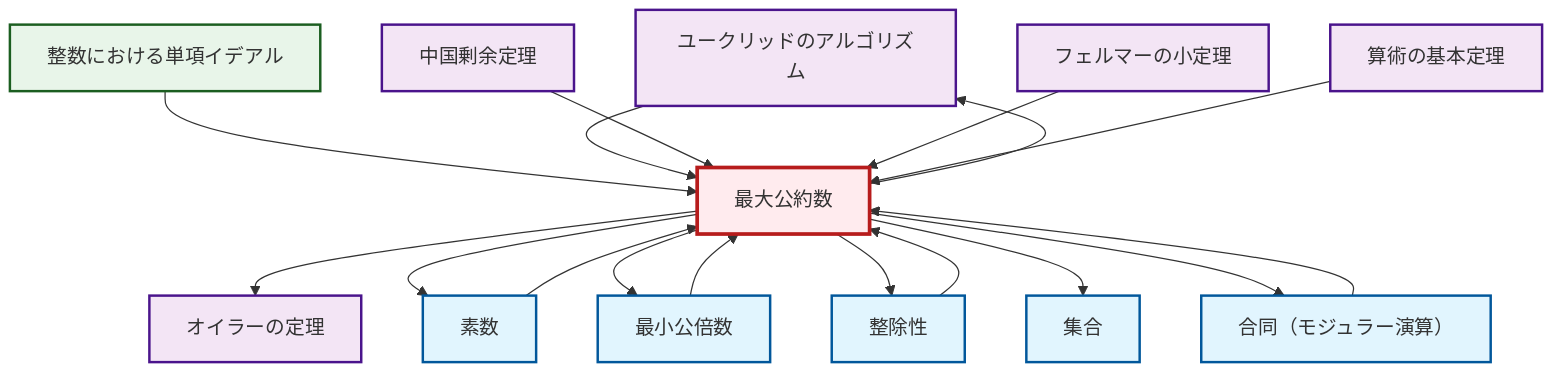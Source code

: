 graph TD
    classDef definition fill:#e1f5fe,stroke:#01579b,stroke-width:2px
    classDef theorem fill:#f3e5f5,stroke:#4a148c,stroke-width:2px
    classDef axiom fill:#fff3e0,stroke:#e65100,stroke-width:2px
    classDef example fill:#e8f5e9,stroke:#1b5e20,stroke-width:2px
    classDef current fill:#ffebee,stroke:#b71c1c,stroke-width:3px
    thm-euclidean-algorithm["ユークリッドのアルゴリズム"]:::theorem
    def-lcm["最小公倍数"]:::definition
    def-set["集合"]:::definition
    thm-euler["オイラーの定理"]:::theorem
    def-prime["素数"]:::definition
    ex-principal-ideal["整数における単項イデアル"]:::example
    thm-fermat-little["フェルマーの小定理"]:::theorem
    def-gcd["最大公約数"]:::definition
    thm-fundamental-arithmetic["算術の基本定理"]:::theorem
    def-congruence["合同（モジュラー演算）"]:::definition
    thm-chinese-remainder["中国剰余定理"]:::theorem
    def-divisibility["整除性"]:::definition
    def-gcd --> thm-euler
    ex-principal-ideal --> def-gcd
    def-gcd --> thm-euclidean-algorithm
    def-gcd --> def-prime
    def-congruence --> def-gcd
    thm-euclidean-algorithm --> def-gcd
    def-gcd --> def-lcm
    thm-chinese-remainder --> def-gcd
    def-lcm --> def-gcd
    def-gcd --> def-divisibility
    def-gcd --> def-set
    def-gcd --> def-congruence
    thm-fermat-little --> def-gcd
    thm-fundamental-arithmetic --> def-gcd
    def-divisibility --> def-gcd
    def-prime --> def-gcd
    class def-gcd current
